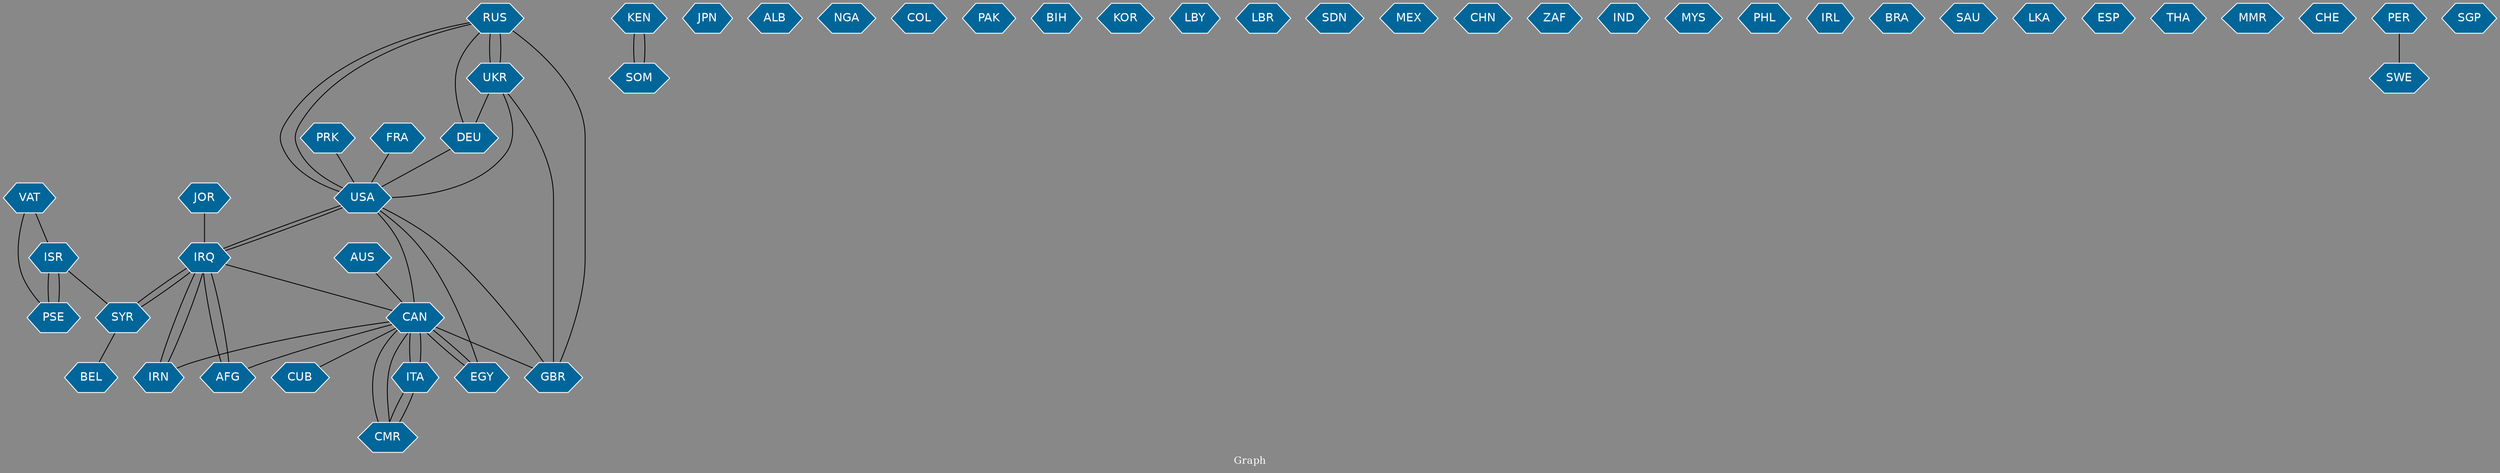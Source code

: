 // Countries together in item graph
graph {
	graph [bgcolor="#888888" fontcolor=white fontsize=12 label="Graph" outputorder=edgesfirst overlap=prism]
	node [color=white fillcolor="#006699" fontcolor=white fontname=Helvetica shape=hexagon style=filled]
	edge [arrowhead=open color=black fontcolor=white fontname=Courier fontsize=12]
		RUS [label=RUS]
		UKR [label=UKR]
		SYR [label=SYR]
		IRQ [label=IRQ]
		KEN [label=KEN]
		JPN [label=JPN]
		CAN [label=CAN]
		USA [label=USA]
		ISR [label=ISR]
		PSE [label=PSE]
		SOM [label=SOM]
		ALB [label=ALB]
		AFG [label=AFG]
		NGA [label=NGA]
		PRK [label=PRK]
		DEU [label=DEU]
		COL [label=COL]
		AUS [label=AUS]
		VAT [label=VAT]
		IRN [label=IRN]
		PAK [label=PAK]
		BIH [label=BIH]
		KOR [label=KOR]
		EGY [label=EGY]
		LBY [label=LBY]
		LBR [label=LBR]
		SDN [label=SDN]
		FRA [label=FRA]
		MEX [label=MEX]
		ITA [label=ITA]
		CMR [label=CMR]
		GBR [label=GBR]
		CHN [label=CHN]
		ZAF [label=ZAF]
		IND [label=IND]
		MYS [label=MYS]
		PHL [label=PHL]
		IRL [label=IRL]
		CUB [label=CUB]
		BRA [label=BRA]
		SAU [label=SAU]
		BEL [label=BEL]
		LKA [label=LKA]
		ESP [label=ESP]
		THA [label=THA]
		MMR [label=MMR]
		CHE [label=CHE]
		PER [label=PER]
		SWE [label=SWE]
		JOR [label=JOR]
		SGP [label=SGP]
			IRQ -- AFG [weight=1]
			FRA -- USA [weight=1]
			SYR -- BEL [weight=1]
			UKR -- DEU [weight=1]
			JOR -- IRQ [weight=1]
			ISR -- PSE [weight=5]
			UKR -- RUS [weight=7]
			IRQ -- IRN [weight=2]
			USA -- CAN [weight=1]
			IRN -- IRQ [weight=2]
			USA -- EGY [weight=1]
			ISR -- SYR [weight=1]
			CAN -- AFG [weight=1]
			SOM -- KEN [weight=1]
			AUS -- CAN [weight=1]
			IRQ -- USA [weight=2]
			SYR -- IRQ [weight=3]
			CAN -- GBR [weight=1]
			PER -- SWE [weight=1]
			CAN -- IRN [weight=1]
			ITA -- CMR [weight=2]
			CAN -- ITA [weight=1]
			UKR -- GBR [weight=1]
			USA -- IRQ [weight=1]
			ITA -- CAN [weight=2]
			VAT -- PSE [weight=1]
			CAN -- CUB [weight=1]
			CAN -- EGY [weight=2]
			AFG -- IRQ [weight=2]
			RUS -- USA [weight=2]
			CMR -- CAN [weight=2]
			UKR -- USA [weight=2]
			RUS -- UKR [weight=12]
			USA -- RUS [weight=2]
			IRQ -- SYR [weight=1]
			PSE -- ISR [weight=4]
			DEU -- USA [weight=1]
			GBR -- RUS [weight=1]
			KEN -- SOM [weight=1]
			RUS -- DEU [weight=1]
			IRQ -- CAN [weight=2]
			VAT -- ISR [weight=1]
			CAN -- CMR [weight=1]
			PRK -- USA [weight=1]
			USA -- GBR [weight=2]
			CMR -- ITA [weight=1]
			EGY -- CAN [weight=4]
}